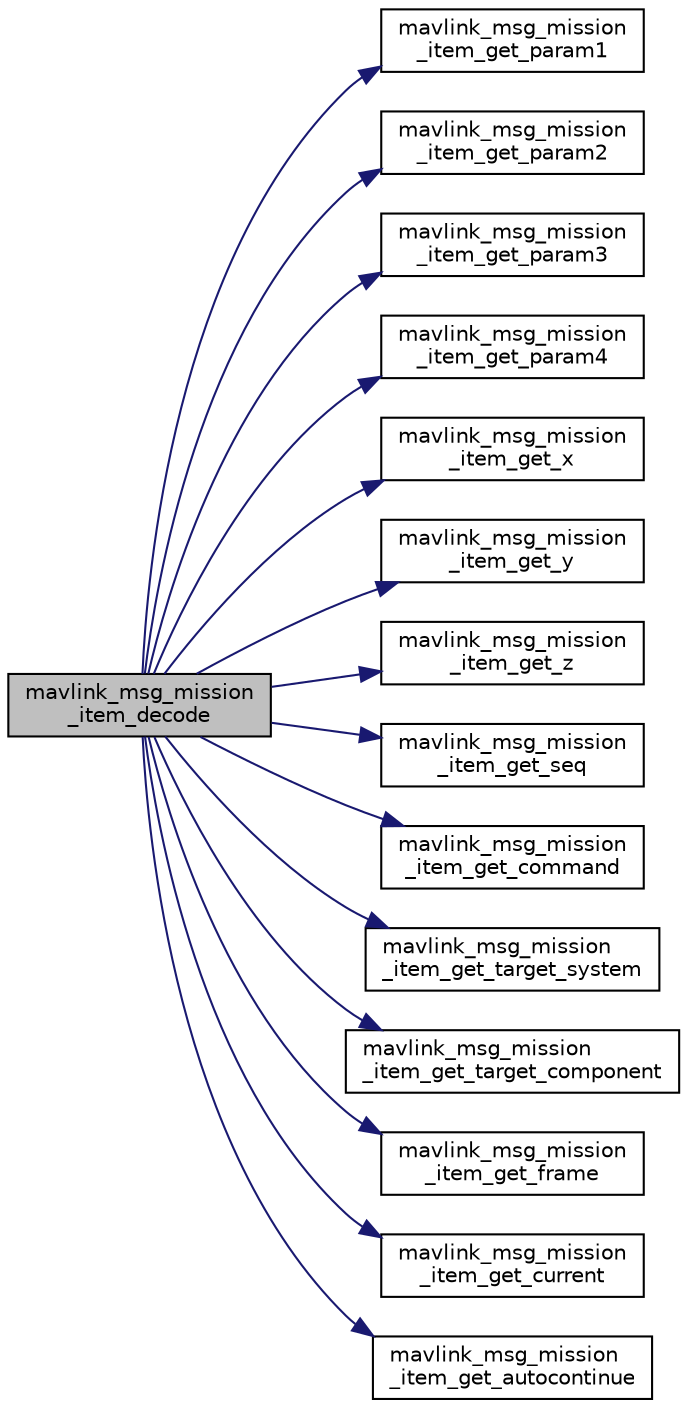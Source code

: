 digraph "mavlink_msg_mission_item_decode"
{
 // INTERACTIVE_SVG=YES
  edge [fontname="Helvetica",fontsize="10",labelfontname="Helvetica",labelfontsize="10"];
  node [fontname="Helvetica",fontsize="10",shape=record];
  rankdir="LR";
  Node1 [label="mavlink_msg_mission\l_item_decode",height=0.2,width=0.4,color="black", fillcolor="grey75", style="filled" fontcolor="black"];
  Node1 -> Node2 [color="midnightblue",fontsize="10",style="solid",fontname="Helvetica"];
  Node2 [label="mavlink_msg_mission\l_item_get_param1",height=0.2,width=0.4,color="black", fillcolor="white", style="filled",URL="$mavlink__msg__mission__item_8h.html#af435d35d77c910bdeb0e2f4972f3f272",tooltip="Get field param1 from mission_item message. "];
  Node1 -> Node3 [color="midnightblue",fontsize="10",style="solid",fontname="Helvetica"];
  Node3 [label="mavlink_msg_mission\l_item_get_param2",height=0.2,width=0.4,color="black", fillcolor="white", style="filled",URL="$mavlink__msg__mission__item_8h.html#ad0d21bf6a15f19de3949999c940c0d22",tooltip="Get field param2 from mission_item message. "];
  Node1 -> Node4 [color="midnightblue",fontsize="10",style="solid",fontname="Helvetica"];
  Node4 [label="mavlink_msg_mission\l_item_get_param3",height=0.2,width=0.4,color="black", fillcolor="white", style="filled",URL="$mavlink__msg__mission__item_8h.html#a6849192dbb694fd22a1805e41aea21f1",tooltip="Get field param3 from mission_item message. "];
  Node1 -> Node5 [color="midnightblue",fontsize="10",style="solid",fontname="Helvetica"];
  Node5 [label="mavlink_msg_mission\l_item_get_param4",height=0.2,width=0.4,color="black", fillcolor="white", style="filled",URL="$mavlink__msg__mission__item_8h.html#a0eba7a77f4dc8469aefba1caf7aacfaa",tooltip="Get field param4 from mission_item message. "];
  Node1 -> Node6 [color="midnightblue",fontsize="10",style="solid",fontname="Helvetica"];
  Node6 [label="mavlink_msg_mission\l_item_get_x",height=0.2,width=0.4,color="black", fillcolor="white", style="filled",URL="$mavlink__msg__mission__item_8h.html#a9e199dc9222998dbc2cc70195327e475",tooltip="Get field x from mission_item message. "];
  Node1 -> Node7 [color="midnightblue",fontsize="10",style="solid",fontname="Helvetica"];
  Node7 [label="mavlink_msg_mission\l_item_get_y",height=0.2,width=0.4,color="black", fillcolor="white", style="filled",URL="$mavlink__msg__mission__item_8h.html#a264c8669cb16768179147483aab22a5c",tooltip="Get field y from mission_item message. "];
  Node1 -> Node8 [color="midnightblue",fontsize="10",style="solid",fontname="Helvetica"];
  Node8 [label="mavlink_msg_mission\l_item_get_z",height=0.2,width=0.4,color="black", fillcolor="white", style="filled",URL="$mavlink__msg__mission__item_8h.html#a7f4547634194c467d451e3ef4c48c499",tooltip="Get field z from mission_item message. "];
  Node1 -> Node9 [color="midnightblue",fontsize="10",style="solid",fontname="Helvetica"];
  Node9 [label="mavlink_msg_mission\l_item_get_seq",height=0.2,width=0.4,color="black", fillcolor="white", style="filled",URL="$mavlink__msg__mission__item_8h.html#a4b52b34e5a0b29d2c3216346aa2d2e9a",tooltip="Get field seq from mission_item message. "];
  Node1 -> Node10 [color="midnightblue",fontsize="10",style="solid",fontname="Helvetica"];
  Node10 [label="mavlink_msg_mission\l_item_get_command",height=0.2,width=0.4,color="black", fillcolor="white", style="filled",URL="$mavlink__msg__mission__item_8h.html#accd04e300b9a60e5a8f762df1cffff34",tooltip="Get field command from mission_item message. "];
  Node1 -> Node11 [color="midnightblue",fontsize="10",style="solid",fontname="Helvetica"];
  Node11 [label="mavlink_msg_mission\l_item_get_target_system",height=0.2,width=0.4,color="black", fillcolor="white", style="filled",URL="$mavlink__msg__mission__item_8h.html#a73255c850c32f5dfd03813dd3002a0d5",tooltip="Send a mission_item message. "];
  Node1 -> Node12 [color="midnightblue",fontsize="10",style="solid",fontname="Helvetica"];
  Node12 [label="mavlink_msg_mission\l_item_get_target_component",height=0.2,width=0.4,color="black", fillcolor="white", style="filled",URL="$mavlink__msg__mission__item_8h.html#a7addfced1b504d2383aa995a5944bfbd",tooltip="Get field target_component from mission_item message. "];
  Node1 -> Node13 [color="midnightblue",fontsize="10",style="solid",fontname="Helvetica"];
  Node13 [label="mavlink_msg_mission\l_item_get_frame",height=0.2,width=0.4,color="black", fillcolor="white", style="filled",URL="$mavlink__msg__mission__item_8h.html#ad8c05f59124e92a1d4b15d0258c287ea",tooltip="Get field frame from mission_item message. "];
  Node1 -> Node14 [color="midnightblue",fontsize="10",style="solid",fontname="Helvetica"];
  Node14 [label="mavlink_msg_mission\l_item_get_current",height=0.2,width=0.4,color="black", fillcolor="white", style="filled",URL="$mavlink__msg__mission__item_8h.html#ace8d58e81be6d805fd1c5f27678e4be8",tooltip="Get field current from mission_item message. "];
  Node1 -> Node15 [color="midnightblue",fontsize="10",style="solid",fontname="Helvetica"];
  Node15 [label="mavlink_msg_mission\l_item_get_autocontinue",height=0.2,width=0.4,color="black", fillcolor="white", style="filled",URL="$mavlink__msg__mission__item_8h.html#a44a0d6935ff4156cd8ec5abd60fbdff2",tooltip="Get field autocontinue from mission_item message. "];
}
